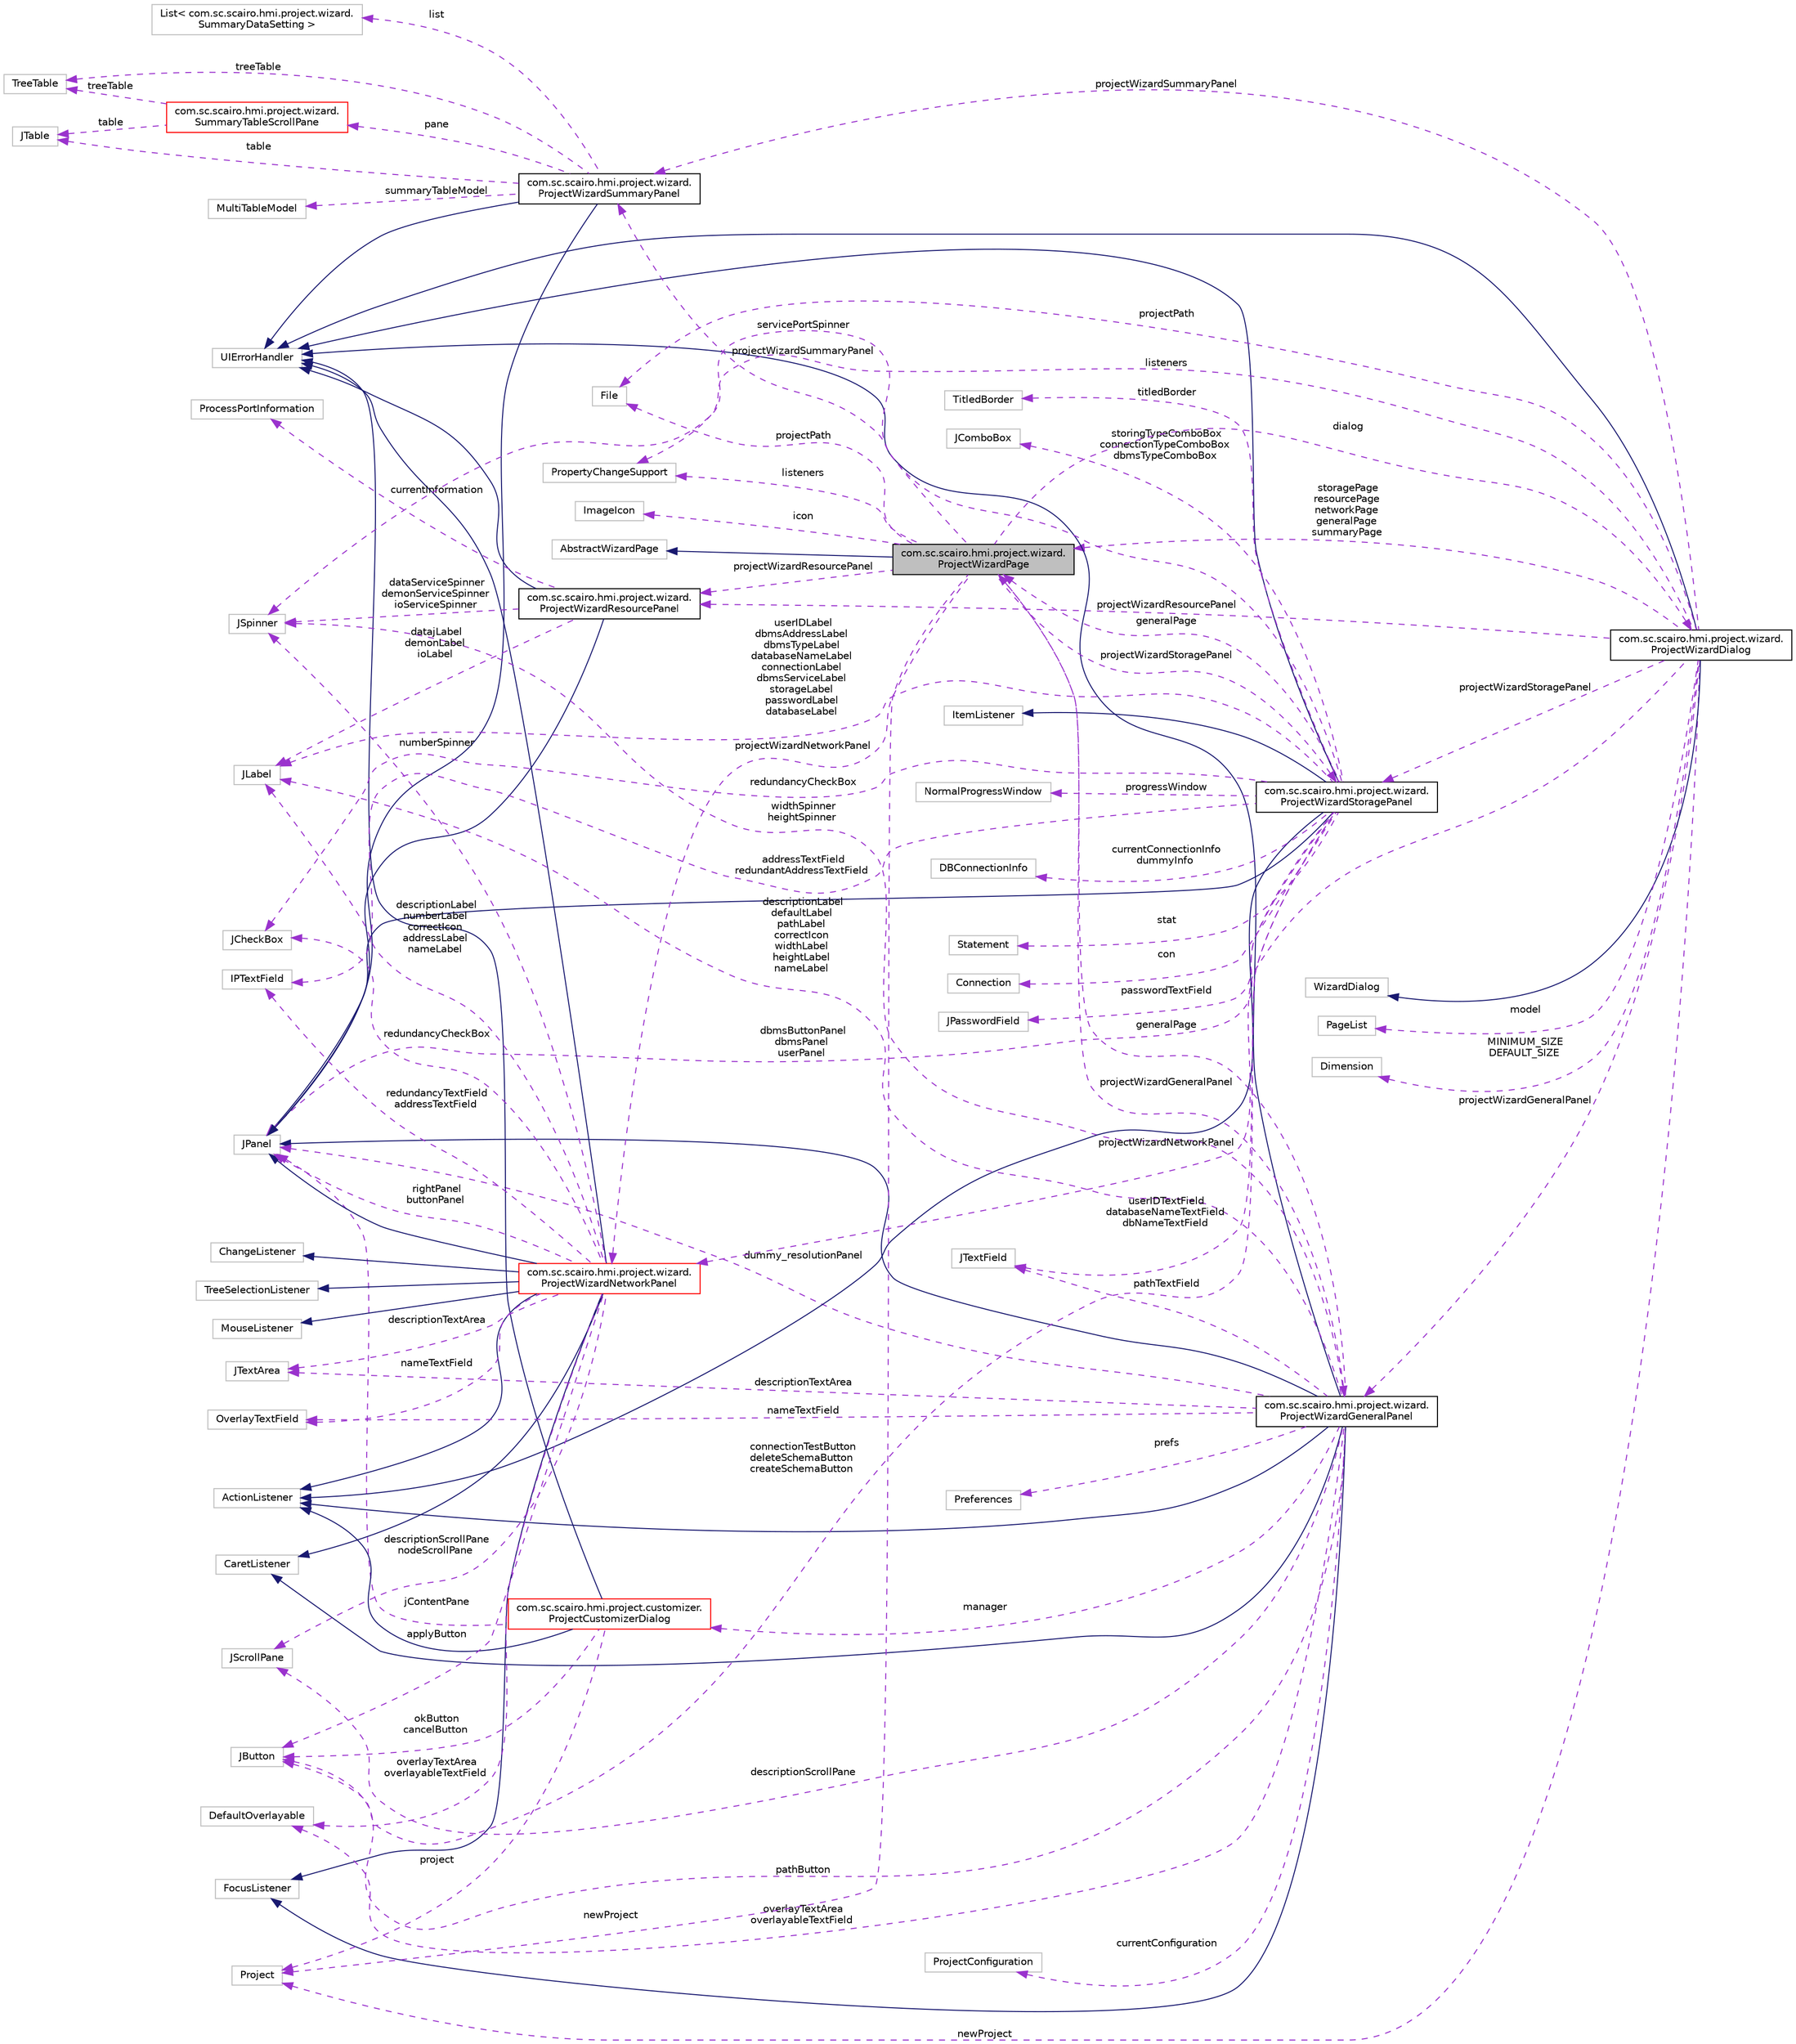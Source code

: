 digraph "com.sc.scairo.hmi.project.wizard.ProjectWizardPage"
{
 // LATEX_PDF_SIZE
  edge [fontname="Helvetica",fontsize="10",labelfontname="Helvetica",labelfontsize="10"];
  node [fontname="Helvetica",fontsize="10",shape=record];
  rankdir="LR";
  Node1 [label="com.sc.scairo.hmi.project.wizard.\lProjectWizardPage",height=0.2,width=0.4,color="black", fillcolor="grey75", style="filled", fontcolor="black",tooltip=" "];
  Node2 -> Node1 [dir="back",color="midnightblue",fontsize="10",style="solid",fontname="Helvetica"];
  Node2 [label="AbstractWizardPage",height=0.2,width=0.4,color="grey75", fillcolor="white", style="filled",tooltip=" "];
  Node3 -> Node1 [dir="back",color="darkorchid3",fontsize="10",style="dashed",label=" projectWizardResourcePanel" ,fontname="Helvetica"];
  Node3 [label="com.sc.scairo.hmi.project.wizard.\lProjectWizardResourcePanel",height=0.2,width=0.4,color="black", fillcolor="white", style="filled",URL="$classcom_1_1sc_1_1scairo_1_1hmi_1_1project_1_1wizard_1_1_project_wizard_resource_panel.html",tooltip=" "];
  Node4 -> Node3 [dir="back",color="midnightblue",fontsize="10",style="solid",fontname="Helvetica"];
  Node4 [label="JPanel",height=0.2,width=0.4,color="grey75", fillcolor="white", style="filled",tooltip=" "];
  Node5 -> Node3 [dir="back",color="midnightblue",fontsize="10",style="solid",fontname="Helvetica"];
  Node5 [label="UIErrorHandler",height=0.2,width=0.4,color="grey75", fillcolor="white", style="filled",tooltip=" "];
  Node6 -> Node3 [dir="back",color="darkorchid3",fontsize="10",style="dashed",label=" currentInformation" ,fontname="Helvetica"];
  Node6 [label="ProcessPortInformation",height=0.2,width=0.4,color="grey75", fillcolor="white", style="filled",tooltip=" "];
  Node7 -> Node3 [dir="back",color="darkorchid3",fontsize="10",style="dashed",label=" dataServiceSpinner\ndemonServiceSpinner\nioServiceSpinner" ,fontname="Helvetica"];
  Node7 [label="JSpinner",height=0.2,width=0.4,color="grey75", fillcolor="white", style="filled",tooltip=" "];
  Node8 -> Node3 [dir="back",color="darkorchid3",fontsize="10",style="dashed",label=" datajLabel\ndemonLabel\nioLabel" ,fontname="Helvetica"];
  Node8 [label="JLabel",height=0.2,width=0.4,color="grey75", fillcolor="white", style="filled",tooltip=" "];
  Node9 -> Node1 [dir="back",color="darkorchid3",fontsize="10",style="dashed",label=" projectWizardStoragePanel" ,fontname="Helvetica"];
  Node9 [label="com.sc.scairo.hmi.project.wizard.\lProjectWizardStoragePanel",height=0.2,width=0.4,color="black", fillcolor="white", style="filled",URL="$classcom_1_1sc_1_1scairo_1_1hmi_1_1project_1_1wizard_1_1_project_wizard_storage_panel.html",tooltip=" "];
  Node4 -> Node9 [dir="back",color="midnightblue",fontsize="10",style="solid",fontname="Helvetica"];
  Node10 -> Node9 [dir="back",color="midnightblue",fontsize="10",style="solid",fontname="Helvetica"];
  Node10 [label="ItemListener",height=0.2,width=0.4,color="grey75", fillcolor="white", style="filled",tooltip=" "];
  Node11 -> Node9 [dir="back",color="midnightblue",fontsize="10",style="solid",fontname="Helvetica"];
  Node11 [label="ActionListener",height=0.2,width=0.4,color="grey75", fillcolor="white", style="filled",tooltip=" "];
  Node5 -> Node9 [dir="back",color="midnightblue",fontsize="10",style="solid",fontname="Helvetica"];
  Node1 -> Node9 [dir="back",color="darkorchid3",fontsize="10",style="dashed",label=" generalPage" ,fontname="Helvetica"];
  Node12 -> Node9 [dir="back",color="darkorchid3",fontsize="10",style="dashed",label=" progressWindow" ,fontname="Helvetica"];
  Node12 [label="NormalProgressWindow",height=0.2,width=0.4,color="grey75", fillcolor="white", style="filled",tooltip=" "];
  Node13 -> Node9 [dir="back",color="darkorchid3",fontsize="10",style="dashed",label=" connectionTestButton\ndeleteSchemaButton\ncreateSchemaButton" ,fontname="Helvetica"];
  Node13 [label="JButton",height=0.2,width=0.4,color="grey75", fillcolor="white", style="filled",tooltip=" "];
  Node14 -> Node9 [dir="back",color="darkorchid3",fontsize="10",style="dashed",label=" redundancyCheckBox" ,fontname="Helvetica"];
  Node14 [label="JCheckBox",height=0.2,width=0.4,color="grey75", fillcolor="white", style="filled",tooltip=" "];
  Node15 -> Node9 [dir="back",color="darkorchid3",fontsize="10",style="dashed",label=" currentConnectionInfo\ndummyInfo" ,fontname="Helvetica"];
  Node15 [label="DBConnectionInfo",height=0.2,width=0.4,color="grey75", fillcolor="white", style="filled",tooltip=" "];
  Node16 -> Node9 [dir="back",color="darkorchid3",fontsize="10",style="dashed",label=" addressTextField\nredundantAddressTextField" ,fontname="Helvetica"];
  Node16 [label="IPTextField",height=0.2,width=0.4,color="grey75", fillcolor="white", style="filled",tooltip=" "];
  Node17 -> Node9 [dir="back",color="darkorchid3",fontsize="10",style="dashed",label=" userIDTextField\ndatabaseNameTextField\ndbNameTextField" ,fontname="Helvetica"];
  Node17 [label="JTextField",height=0.2,width=0.4,color="grey75", fillcolor="white", style="filled",tooltip=" "];
  Node18 -> Node9 [dir="back",color="darkorchid3",fontsize="10",style="dashed",label=" stat" ,fontname="Helvetica"];
  Node18 [label="Statement",height=0.2,width=0.4,color="grey75", fillcolor="white", style="filled",tooltip=" "];
  Node7 -> Node9 [dir="back",color="darkorchid3",fontsize="10",style="dashed",label=" servicePortSpinner" ,fontname="Helvetica"];
  Node19 -> Node9 [dir="back",color="darkorchid3",fontsize="10",style="dashed",label=" con" ,fontname="Helvetica"];
  Node19 [label="Connection",height=0.2,width=0.4,color="grey75", fillcolor="white", style="filled",tooltip=" "];
  Node20 -> Node9 [dir="back",color="darkorchid3",fontsize="10",style="dashed",label=" passwordTextField" ,fontname="Helvetica"];
  Node20 [label="JPasswordField",height=0.2,width=0.4,color="grey75", fillcolor="white", style="filled",tooltip=" "];
  Node21 -> Node9 [dir="back",color="darkorchid3",fontsize="10",style="dashed",label=" titledBorder" ,fontname="Helvetica"];
  Node21 [label="TitledBorder",height=0.2,width=0.4,color="grey75", fillcolor="white", style="filled",tooltip=" "];
  Node22 -> Node9 [dir="back",color="darkorchid3",fontsize="10",style="dashed",label=" storingTypeComboBox\nconnectionTypeComboBox\ndbmsTypeComboBox" ,fontname="Helvetica"];
  Node22 [label="JComboBox",height=0.2,width=0.4,color="grey75", fillcolor="white", style="filled",tooltip=" "];
  Node8 -> Node9 [dir="back",color="darkorchid3",fontsize="10",style="dashed",label=" userIDLabel\ndbmsAddressLabel\ndbmsTypeLabel\ndatabaseNameLabel\nconnectionLabel\ndbmsServiceLabel\nstorageLabel\npasswordLabel\ndatabaseLabel" ,fontname="Helvetica"];
  Node4 -> Node9 [dir="back",color="darkorchid3",fontsize="10",style="dashed",label=" dbmsButtonPanel\ndbmsPanel\nuserPanel" ,fontname="Helvetica"];
  Node23 -> Node1 [dir="back",color="darkorchid3",fontsize="10",style="dashed",label=" icon" ,fontname="Helvetica"];
  Node23 [label="ImageIcon",height=0.2,width=0.4,color="grey75", fillcolor="white", style="filled",tooltip=" "];
  Node24 -> Node1 [dir="back",color="darkorchid3",fontsize="10",style="dashed",label=" projectPath" ,fontname="Helvetica"];
  Node24 [label="File",height=0.2,width=0.4,color="grey75", fillcolor="white", style="filled",tooltip=" "];
  Node25 -> Node1 [dir="back",color="darkorchid3",fontsize="10",style="dashed",label=" projectWizardGeneralPanel" ,fontname="Helvetica"];
  Node25 [label="com.sc.scairo.hmi.project.wizard.\lProjectWizardGeneralPanel",height=0.2,width=0.4,color="black", fillcolor="white", style="filled",URL="$classcom_1_1sc_1_1scairo_1_1hmi_1_1project_1_1wizard_1_1_project_wizard_general_panel.html",tooltip=" "];
  Node4 -> Node25 [dir="back",color="midnightblue",fontsize="10",style="solid",fontname="Helvetica"];
  Node26 -> Node25 [dir="back",color="midnightblue",fontsize="10",style="solid",fontname="Helvetica"];
  Node26 [label="FocusListener",height=0.2,width=0.4,color="grey75", fillcolor="white", style="filled",tooltip=" "];
  Node27 -> Node25 [dir="back",color="midnightblue",fontsize="10",style="solid",fontname="Helvetica"];
  Node27 [label="CaretListener",height=0.2,width=0.4,color="grey75", fillcolor="white", style="filled",tooltip=" "];
  Node11 -> Node25 [dir="back",color="midnightblue",fontsize="10",style="solid",fontname="Helvetica"];
  Node5 -> Node25 [dir="back",color="midnightblue",fontsize="10",style="solid",fontname="Helvetica"];
  Node1 -> Node25 [dir="back",color="darkorchid3",fontsize="10",style="dashed",label=" generalPage" ,fontname="Helvetica"];
  Node28 -> Node25 [dir="back",color="darkorchid3",fontsize="10",style="dashed",label=" overlayTextArea\noverlayableTextField" ,fontname="Helvetica"];
  Node28 [label="DefaultOverlayable",height=0.2,width=0.4,color="grey75", fillcolor="white", style="filled",tooltip=" "];
  Node29 -> Node25 [dir="back",color="darkorchid3",fontsize="10",style="dashed",label=" prefs" ,fontname="Helvetica"];
  Node29 [label="Preferences",height=0.2,width=0.4,color="grey75", fillcolor="white", style="filled",tooltip=" "];
  Node13 -> Node25 [dir="back",color="darkorchid3",fontsize="10",style="dashed",label=" pathButton" ,fontname="Helvetica"];
  Node30 -> Node25 [dir="back",color="darkorchid3",fontsize="10",style="dashed",label=" descriptionTextArea" ,fontname="Helvetica"];
  Node30 [label="JTextArea",height=0.2,width=0.4,color="grey75", fillcolor="white", style="filled",tooltip=" "];
  Node17 -> Node25 [dir="back",color="darkorchid3",fontsize="10",style="dashed",label=" pathTextField" ,fontname="Helvetica"];
  Node31 -> Node25 [dir="back",color="darkorchid3",fontsize="10",style="dashed",label=" manager" ,fontname="Helvetica"];
  Node31 [label="com.sc.scairo.hmi.project.customizer.\lProjectCustomizerDialog",height=0.2,width=0.4,color="red", fillcolor="white", style="filled",URL="$classcom_1_1sc_1_1scairo_1_1hmi_1_1project_1_1customizer_1_1_project_customizer_dialog.html",tooltip=" "];
  Node11 -> Node31 [dir="back",color="midnightblue",fontsize="10",style="solid",fontname="Helvetica"];
  Node5 -> Node31 [dir="back",color="midnightblue",fontsize="10",style="solid",fontname="Helvetica"];
  Node13 -> Node31 [dir="back",color="darkorchid3",fontsize="10",style="dashed",label=" okButton\ncancelButton" ,fontname="Helvetica"];
  Node41 -> Node31 [dir="back",color="darkorchid3",fontsize="10",style="dashed",label=" project" ,fontname="Helvetica"];
  Node41 [label="Project",height=0.2,width=0.4,color="grey75", fillcolor="white", style="filled",tooltip=" "];
  Node4 -> Node31 [dir="back",color="darkorchid3",fontsize="10",style="dashed",label=" jContentPane" ,fontname="Helvetica"];
  Node7 -> Node25 [dir="back",color="darkorchid3",fontsize="10",style="dashed",label=" widthSpinner\nheightSpinner" ,fontname="Helvetica"];
  Node37 -> Node25 [dir="back",color="darkorchid3",fontsize="10",style="dashed",label=" nameTextField" ,fontname="Helvetica"];
  Node37 [label="OverlayTextField",height=0.2,width=0.4,color="grey75", fillcolor="white", style="filled",tooltip=" "];
  Node8 -> Node25 [dir="back",color="darkorchid3",fontsize="10",style="dashed",label=" descriptionLabel\ndefaultLabel\npathLabel\ncorrectIcon\nwidthLabel\nheightLabel\nnameLabel" ,fontname="Helvetica"];
  Node4 -> Node25 [dir="back",color="darkorchid3",fontsize="10",style="dashed",label=" dummy_resolutionPanel" ,fontname="Helvetica"];
  Node38 -> Node25 [dir="back",color="darkorchid3",fontsize="10",style="dashed",label=" descriptionScrollPane" ,fontname="Helvetica"];
  Node38 [label="JScrollPane",height=0.2,width=0.4,color="grey75", fillcolor="white", style="filled",tooltip=" "];
  Node35 -> Node25 [dir="back",color="darkorchid3",fontsize="10",style="dashed",label=" currentConfiguration" ,fontname="Helvetica"];
  Node35 [label="ProjectConfiguration",height=0.2,width=0.4,color="grey75", fillcolor="white", style="filled",tooltip=" "];
  Node42 -> Node1 [dir="back",color="darkorchid3",fontsize="10",style="dashed",label=" projectWizardSummaryPanel" ,fontname="Helvetica"];
  Node42 [label="com.sc.scairo.hmi.project.wizard.\lProjectWizardSummaryPanel",height=0.2,width=0.4,color="black", fillcolor="white", style="filled",URL="$classcom_1_1sc_1_1scairo_1_1hmi_1_1project_1_1wizard_1_1_project_wizard_summary_panel.html",tooltip=" "];
  Node4 -> Node42 [dir="back",color="midnightblue",fontsize="10",style="solid",fontname="Helvetica"];
  Node5 -> Node42 [dir="back",color="midnightblue",fontsize="10",style="solid",fontname="Helvetica"];
  Node43 -> Node42 [dir="back",color="darkorchid3",fontsize="10",style="dashed",label=" pane" ,fontname="Helvetica"];
  Node43 [label="com.sc.scairo.hmi.project.wizard.\lSummaryTableScrollPane",height=0.2,width=0.4,color="red", fillcolor="white", style="filled",URL="$classcom_1_1sc_1_1scairo_1_1hmi_1_1project_1_1wizard_1_1_summary_table_scroll_pane.html",tooltip=" "];
  Node45 -> Node43 [dir="back",color="darkorchid3",fontsize="10",style="dashed",label=" treeTable" ,fontname="Helvetica"];
  Node45 [label="TreeTable",height=0.2,width=0.4,color="grey75", fillcolor="white", style="filled",tooltip=" "];
  Node46 -> Node43 [dir="back",color="darkorchid3",fontsize="10",style="dashed",label=" table" ,fontname="Helvetica"];
  Node46 [label="JTable",height=0.2,width=0.4,color="grey75", fillcolor="white", style="filled",tooltip=" "];
  Node45 -> Node42 [dir="back",color="darkorchid3",fontsize="10",style="dashed",label=" treeTable" ,fontname="Helvetica"];
  Node47 -> Node42 [dir="back",color="darkorchid3",fontsize="10",style="dashed",label=" summaryTableModel" ,fontname="Helvetica"];
  Node47 [label="MultiTableModel",height=0.2,width=0.4,color="grey75", fillcolor="white", style="filled",tooltip=" "];
  Node48 -> Node42 [dir="back",color="darkorchid3",fontsize="10",style="dashed",label=" list" ,fontname="Helvetica"];
  Node48 [label="List\< com.sc.scairo.hmi.project.wizard.\lSummaryDataSetting \>",height=0.2,width=0.4,color="grey75", fillcolor="white", style="filled",tooltip=" "];
  Node46 -> Node42 [dir="back",color="darkorchid3",fontsize="10",style="dashed",label=" table" ,fontname="Helvetica"];
  Node41 -> Node1 [dir="back",color="darkorchid3",fontsize="10",style="dashed",label=" newProject" ,fontname="Helvetica"];
  Node49 -> Node1 [dir="back",color="darkorchid3",fontsize="10",style="dashed",label=" dialog" ,fontname="Helvetica"];
  Node49 [label="com.sc.scairo.hmi.project.wizard.\lProjectWizardDialog",height=0.2,width=0.4,color="black", fillcolor="white", style="filled",URL="$classcom_1_1sc_1_1scairo_1_1hmi_1_1project_1_1wizard_1_1_project_wizard_dialog.html",tooltip=" "];
  Node50 -> Node49 [dir="back",color="midnightblue",fontsize="10",style="solid",fontname="Helvetica"];
  Node50 [label="WizardDialog",height=0.2,width=0.4,color="grey75", fillcolor="white", style="filled",tooltip=" "];
  Node5 -> Node49 [dir="back",color="midnightblue",fontsize="10",style="solid",fontname="Helvetica"];
  Node1 -> Node49 [dir="back",color="darkorchid3",fontsize="10",style="dashed",label=" storagePage\nresourcePage\nnetworkPage\ngeneralPage\nsummaryPage" ,fontname="Helvetica"];
  Node3 -> Node49 [dir="back",color="darkorchid3",fontsize="10",style="dashed",label=" projectWizardResourcePanel" ,fontname="Helvetica"];
  Node9 -> Node49 [dir="back",color="darkorchid3",fontsize="10",style="dashed",label=" projectWizardStoragePanel" ,fontname="Helvetica"];
  Node51 -> Node49 [dir="back",color="darkorchid3",fontsize="10",style="dashed",label=" model" ,fontname="Helvetica"];
  Node51 [label="PageList",height=0.2,width=0.4,color="grey75", fillcolor="white", style="filled",tooltip=" "];
  Node24 -> Node49 [dir="back",color="darkorchid3",fontsize="10",style="dashed",label=" projectPath" ,fontname="Helvetica"];
  Node25 -> Node49 [dir="back",color="darkorchid3",fontsize="10",style="dashed",label=" projectWizardGeneralPanel" ,fontname="Helvetica"];
  Node52 -> Node49 [dir="back",color="darkorchid3",fontsize="10",style="dashed",label=" MINIMUM_SIZE\nDEFAULT_SIZE" ,fontname="Helvetica"];
  Node52 [label="Dimension",height=0.2,width=0.4,color="grey75", fillcolor="white", style="filled",tooltip=" "];
  Node42 -> Node49 [dir="back",color="darkorchid3",fontsize="10",style="dashed",label=" projectWizardSummaryPanel" ,fontname="Helvetica"];
  Node41 -> Node49 [dir="back",color="darkorchid3",fontsize="10",style="dashed",label=" newProject" ,fontname="Helvetica"];
  Node53 -> Node49 [dir="back",color="darkorchid3",fontsize="10",style="dashed",label=" listeners" ,fontname="Helvetica"];
  Node53 [label="PropertyChangeSupport",height=0.2,width=0.4,color="grey75", fillcolor="white", style="filled",tooltip=" "];
  Node54 -> Node49 [dir="back",color="darkorchid3",fontsize="10",style="dashed",label=" projectWizardNetworkPanel" ,fontname="Helvetica"];
  Node54 [label="com.sc.scairo.hmi.project.wizard.\lProjectWizardNetworkPanel",height=0.2,width=0.4,color="red", fillcolor="white", style="filled",URL="$classcom_1_1sc_1_1scairo_1_1hmi_1_1project_1_1wizard_1_1_project_wizard_network_panel.html",tooltip=" "];
  Node4 -> Node54 [dir="back",color="midnightblue",fontsize="10",style="solid",fontname="Helvetica"];
  Node11 -> Node54 [dir="back",color="midnightblue",fontsize="10",style="solid",fontname="Helvetica"];
  Node55 -> Node54 [dir="back",color="midnightblue",fontsize="10",style="solid",fontname="Helvetica"];
  Node55 [label="TreeSelectionListener",height=0.2,width=0.4,color="grey75", fillcolor="white", style="filled",tooltip=" "];
  Node56 -> Node54 [dir="back",color="midnightblue",fontsize="10",style="solid",fontname="Helvetica"];
  Node56 [label="MouseListener",height=0.2,width=0.4,color="grey75", fillcolor="white", style="filled",tooltip=" "];
  Node57 -> Node54 [dir="back",color="midnightblue",fontsize="10",style="solid",fontname="Helvetica"];
  Node57 [label="ChangeListener",height=0.2,width=0.4,color="grey75", fillcolor="white", style="filled",tooltip=" "];
  Node26 -> Node54 [dir="back",color="midnightblue",fontsize="10",style="solid",fontname="Helvetica"];
  Node27 -> Node54 [dir="back",color="midnightblue",fontsize="10",style="solid",fontname="Helvetica"];
  Node5 -> Node54 [dir="back",color="midnightblue",fontsize="10",style="solid",fontname="Helvetica"];
  Node28 -> Node54 [dir="back",color="darkorchid3",fontsize="10",style="dashed",label=" overlayTextArea\noverlayableTextField" ,fontname="Helvetica"];
  Node13 -> Node54 [dir="back",color="darkorchid3",fontsize="10",style="dashed",label=" applyButton" ,fontname="Helvetica"];
  Node14 -> Node54 [dir="back",color="darkorchid3",fontsize="10",style="dashed",label=" redundancyCheckBox" ,fontname="Helvetica"];
  Node30 -> Node54 [dir="back",color="darkorchid3",fontsize="10",style="dashed",label=" descriptionTextArea" ,fontname="Helvetica"];
  Node16 -> Node54 [dir="back",color="darkorchid3",fontsize="10",style="dashed",label=" redundancyTextField\naddressTextField" ,fontname="Helvetica"];
  Node7 -> Node54 [dir="back",color="darkorchid3",fontsize="10",style="dashed",label=" numberSpinner" ,fontname="Helvetica"];
  Node37 -> Node54 [dir="back",color="darkorchid3",fontsize="10",style="dashed",label=" nameTextField" ,fontname="Helvetica"];
  Node8 -> Node54 [dir="back",color="darkorchid3",fontsize="10",style="dashed",label=" descriptionLabel\nnumberLabel\ncorrectIcon\naddressLabel\nnameLabel" ,fontname="Helvetica"];
  Node4 -> Node54 [dir="back",color="darkorchid3",fontsize="10",style="dashed",label=" rightPanel\nbuttonPanel" ,fontname="Helvetica"];
  Node38 -> Node54 [dir="back",color="darkorchid3",fontsize="10",style="dashed",label=" descriptionScrollPane\nnodeScrollPane" ,fontname="Helvetica"];
  Node53 -> Node1 [dir="back",color="darkorchid3",fontsize="10",style="dashed",label=" listeners" ,fontname="Helvetica"];
  Node54 -> Node1 [dir="back",color="darkorchid3",fontsize="10",style="dashed",label=" projectWizardNetworkPanel" ,fontname="Helvetica"];
}
